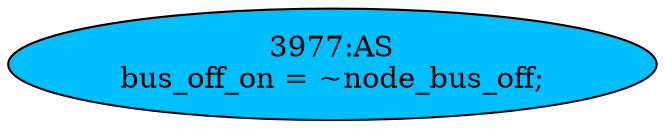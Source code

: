 strict digraph "" {
	node [label="\N"];
	"3977:AS"	 [ast="<pyverilog.vparser.ast.Assign object at 0x7f44f6adb1d0>",
		def_var="['bus_off_on']",
		fillcolor=deepskyblue,
		label="3977:AS
bus_off_on = ~node_bus_off;",
		statements="[]",
		style=filled,
		typ=Assign,
		use_var="['node_bus_off']"];
}
